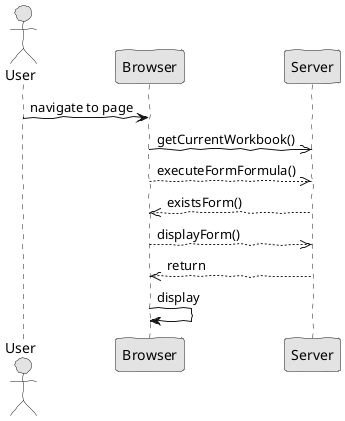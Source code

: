 @startuml  analysis.png
skinparam handwritten true
skinparam monochrome true
skinparam packageStyle rect
skinparam defaultFontName FG Virgil
skinparam shadowing false

actor User

User -> Browser : navigate to page
Browser ->> Server : getCurrentWorkbook()
Browser -->>Server : executeFormFormula()
Server -->>Browser : existsForm()
Browser -->>Server : displayForm()

Server -->> Browser : return

Browser -> Browser : display

@enduml
